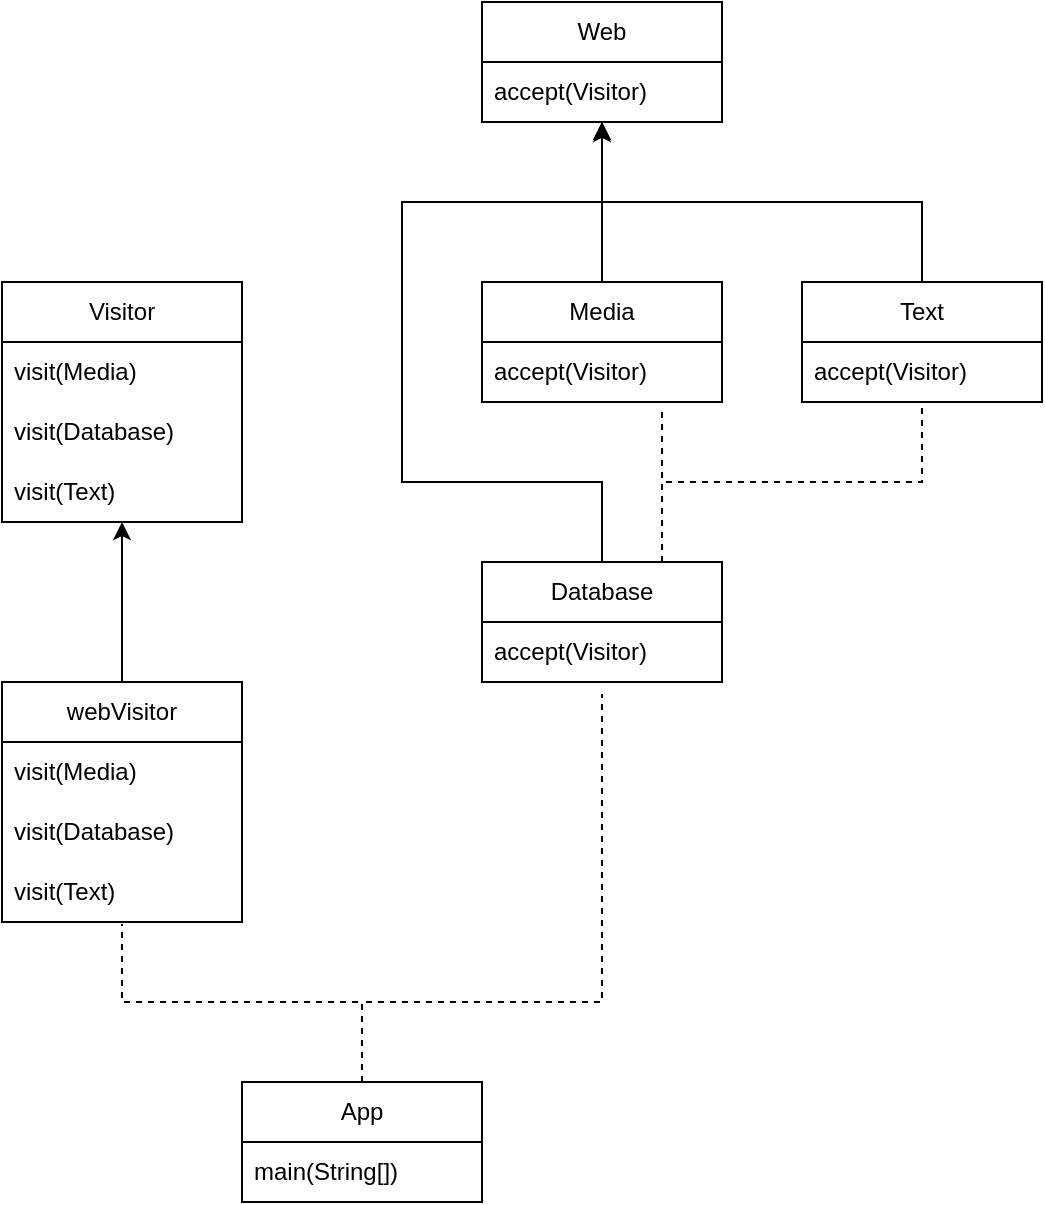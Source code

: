 <mxfile version="20.7.4" type="github">
  <diagram id="NZ2mdLdF9jTFFz49Wt4g" name="Страница 1">
    <mxGraphModel dx="1194" dy="762" grid="1" gridSize="10" guides="1" tooltips="1" connect="1" arrows="1" fold="1" page="1" pageScale="1" pageWidth="827" pageHeight="1169" math="0" shadow="0">
      <root>
        <mxCell id="0" />
        <mxCell id="1" parent="0" />
        <mxCell id="B39ucA9RNTFe-PBDlal3-1" value="Web" style="swimlane;fontStyle=0;childLayout=stackLayout;horizontal=1;startSize=30;horizontalStack=0;resizeParent=1;resizeParentMax=0;resizeLast=0;collapsible=1;marginBottom=0;whiteSpace=wrap;html=1;" vertex="1" parent="1">
          <mxGeometry x="360" y="140" width="120" height="60" as="geometry" />
        </mxCell>
        <mxCell id="B39ucA9RNTFe-PBDlal3-2" value="accept(Visitor)" style="text;strokeColor=none;fillColor=none;align=left;verticalAlign=middle;spacingLeft=4;spacingRight=4;overflow=hidden;points=[[0,0.5],[1,0.5]];portConstraint=eastwest;rotatable=0;whiteSpace=wrap;html=1;" vertex="1" parent="B39ucA9RNTFe-PBDlal3-1">
          <mxGeometry y="30" width="120" height="30" as="geometry" />
        </mxCell>
        <mxCell id="B39ucA9RNTFe-PBDlal3-5" value="Visitor" style="swimlane;fontStyle=0;childLayout=stackLayout;horizontal=1;startSize=30;horizontalStack=0;resizeParent=1;resizeParentMax=0;resizeLast=0;collapsible=1;marginBottom=0;whiteSpace=wrap;html=1;" vertex="1" parent="1">
          <mxGeometry x="120" y="280" width="120" height="120" as="geometry" />
        </mxCell>
        <mxCell id="B39ucA9RNTFe-PBDlal3-6" value="visit(Media)" style="text;strokeColor=none;fillColor=none;align=left;verticalAlign=middle;spacingLeft=4;spacingRight=4;overflow=hidden;points=[[0,0.5],[1,0.5]];portConstraint=eastwest;rotatable=0;whiteSpace=wrap;html=1;" vertex="1" parent="B39ucA9RNTFe-PBDlal3-5">
          <mxGeometry y="30" width="120" height="30" as="geometry" />
        </mxCell>
        <mxCell id="B39ucA9RNTFe-PBDlal3-7" value="visit(Database)" style="text;strokeColor=none;fillColor=none;align=left;verticalAlign=middle;spacingLeft=4;spacingRight=4;overflow=hidden;points=[[0,0.5],[1,0.5]];portConstraint=eastwest;rotatable=0;whiteSpace=wrap;html=1;" vertex="1" parent="B39ucA9RNTFe-PBDlal3-5">
          <mxGeometry y="60" width="120" height="30" as="geometry" />
        </mxCell>
        <mxCell id="B39ucA9RNTFe-PBDlal3-8" value="visit(Text)" style="text;strokeColor=none;fillColor=none;align=left;verticalAlign=middle;spacingLeft=4;spacingRight=4;overflow=hidden;points=[[0,0.5],[1,0.5]];portConstraint=eastwest;rotatable=0;whiteSpace=wrap;html=1;" vertex="1" parent="B39ucA9RNTFe-PBDlal3-5">
          <mxGeometry y="90" width="120" height="30" as="geometry" />
        </mxCell>
        <mxCell id="B39ucA9RNTFe-PBDlal3-27" style="edgeStyle=orthogonalEdgeStyle;rounded=0;orthogonalLoop=1;jettySize=auto;html=1;exitX=0.5;exitY=0;exitDx=0;exitDy=0;entryX=0.5;entryY=1;entryDx=0;entryDy=0;entryPerimeter=0;" edge="1" parent="1" source="B39ucA9RNTFe-PBDlal3-9" target="B39ucA9RNTFe-PBDlal3-8">
          <mxGeometry relative="1" as="geometry" />
        </mxCell>
        <mxCell id="B39ucA9RNTFe-PBDlal3-9" value="webVisitor" style="swimlane;fontStyle=0;childLayout=stackLayout;horizontal=1;startSize=30;horizontalStack=0;resizeParent=1;resizeParentMax=0;resizeLast=0;collapsible=1;marginBottom=0;whiteSpace=wrap;html=1;" vertex="1" parent="1">
          <mxGeometry x="120" y="480" width="120" height="120" as="geometry" />
        </mxCell>
        <mxCell id="B39ucA9RNTFe-PBDlal3-10" value="visit(Media)" style="text;strokeColor=none;fillColor=none;align=left;verticalAlign=middle;spacingLeft=4;spacingRight=4;overflow=hidden;points=[[0,0.5],[1,0.5]];portConstraint=eastwest;rotatable=0;whiteSpace=wrap;html=1;" vertex="1" parent="B39ucA9RNTFe-PBDlal3-9">
          <mxGeometry y="30" width="120" height="30" as="geometry" />
        </mxCell>
        <mxCell id="B39ucA9RNTFe-PBDlal3-11" value="visit(Database)" style="text;strokeColor=none;fillColor=none;align=left;verticalAlign=middle;spacingLeft=4;spacingRight=4;overflow=hidden;points=[[0,0.5],[1,0.5]];portConstraint=eastwest;rotatable=0;whiteSpace=wrap;html=1;" vertex="1" parent="B39ucA9RNTFe-PBDlal3-9">
          <mxGeometry y="60" width="120" height="30" as="geometry" />
        </mxCell>
        <mxCell id="B39ucA9RNTFe-PBDlal3-12" value="visit(Text)" style="text;strokeColor=none;fillColor=none;align=left;verticalAlign=middle;spacingLeft=4;spacingRight=4;overflow=hidden;points=[[0,0.5],[1,0.5]];portConstraint=eastwest;rotatable=0;whiteSpace=wrap;html=1;" vertex="1" parent="B39ucA9RNTFe-PBDlal3-9">
          <mxGeometry y="90" width="120" height="30" as="geometry" />
        </mxCell>
        <mxCell id="B39ucA9RNTFe-PBDlal3-22" style="edgeStyle=orthogonalEdgeStyle;rounded=0;orthogonalLoop=1;jettySize=auto;html=1;exitX=0.5;exitY=0;exitDx=0;exitDy=0;entryX=0.5;entryY=1;entryDx=0;entryDy=0;entryPerimeter=0;" edge="1" parent="1" source="B39ucA9RNTFe-PBDlal3-13" target="B39ucA9RNTFe-PBDlal3-2">
          <mxGeometry relative="1" as="geometry" />
        </mxCell>
        <mxCell id="B39ucA9RNTFe-PBDlal3-13" value="Media" style="swimlane;fontStyle=0;childLayout=stackLayout;horizontal=1;startSize=30;horizontalStack=0;resizeParent=1;resizeParentMax=0;resizeLast=0;collapsible=1;marginBottom=0;whiteSpace=wrap;html=1;" vertex="1" parent="1">
          <mxGeometry x="360" y="280" width="120" height="60" as="geometry" />
        </mxCell>
        <mxCell id="B39ucA9RNTFe-PBDlal3-14" value="accept(Visitor)" style="text;strokeColor=none;fillColor=none;align=left;verticalAlign=middle;spacingLeft=4;spacingRight=4;overflow=hidden;points=[[0,0.5],[1,0.5]];portConstraint=eastwest;rotatable=0;whiteSpace=wrap;html=1;" vertex="1" parent="B39ucA9RNTFe-PBDlal3-13">
          <mxGeometry y="30" width="120" height="30" as="geometry" />
        </mxCell>
        <mxCell id="B39ucA9RNTFe-PBDlal3-26" style="edgeStyle=orthogonalEdgeStyle;rounded=0;orthogonalLoop=1;jettySize=auto;html=1;exitX=0.5;exitY=0;exitDx=0;exitDy=0;entryX=0.5;entryY=1.033;entryDx=0;entryDy=0;entryPerimeter=0;" edge="1" parent="1" source="B39ucA9RNTFe-PBDlal3-15" target="B39ucA9RNTFe-PBDlal3-2">
          <mxGeometry relative="1" as="geometry" />
        </mxCell>
        <mxCell id="B39ucA9RNTFe-PBDlal3-15" value="Text" style="swimlane;fontStyle=0;childLayout=stackLayout;horizontal=1;startSize=30;horizontalStack=0;resizeParent=1;resizeParentMax=0;resizeLast=0;collapsible=1;marginBottom=0;whiteSpace=wrap;html=1;" vertex="1" parent="1">
          <mxGeometry x="520" y="280" width="120" height="60" as="geometry" />
        </mxCell>
        <mxCell id="B39ucA9RNTFe-PBDlal3-16" value="accept(Visitor)" style="text;strokeColor=none;fillColor=none;align=left;verticalAlign=middle;spacingLeft=4;spacingRight=4;overflow=hidden;points=[[0,0.5],[1,0.5]];portConstraint=eastwest;rotatable=0;whiteSpace=wrap;html=1;" vertex="1" parent="B39ucA9RNTFe-PBDlal3-15">
          <mxGeometry y="30" width="120" height="30" as="geometry" />
        </mxCell>
        <mxCell id="B39ucA9RNTFe-PBDlal3-21" style="edgeStyle=orthogonalEdgeStyle;rounded=0;orthogonalLoop=1;jettySize=auto;html=1;exitX=0.5;exitY=0;exitDx=0;exitDy=0;entryX=0.5;entryY=1;entryDx=0;entryDy=0;entryPerimeter=0;" edge="1" parent="1" source="B39ucA9RNTFe-PBDlal3-17" target="B39ucA9RNTFe-PBDlal3-2">
          <mxGeometry relative="1" as="geometry">
            <Array as="points">
              <mxPoint x="420" y="380" />
              <mxPoint x="320" y="380" />
              <mxPoint x="320" y="240" />
              <mxPoint x="420" y="240" />
            </Array>
          </mxGeometry>
        </mxCell>
        <mxCell id="B39ucA9RNTFe-PBDlal3-17" value="Database" style="swimlane;fontStyle=0;childLayout=stackLayout;horizontal=1;startSize=30;horizontalStack=0;resizeParent=1;resizeParentMax=0;resizeLast=0;collapsible=1;marginBottom=0;whiteSpace=wrap;html=1;" vertex="1" parent="1">
          <mxGeometry x="360" y="420" width="120" height="60" as="geometry" />
        </mxCell>
        <mxCell id="B39ucA9RNTFe-PBDlal3-18" value="accept(Visitor)" style="text;strokeColor=none;fillColor=none;align=left;verticalAlign=middle;spacingLeft=4;spacingRight=4;overflow=hidden;points=[[0,0.5],[1,0.5]];portConstraint=eastwest;rotatable=0;whiteSpace=wrap;html=1;" vertex="1" parent="B39ucA9RNTFe-PBDlal3-17">
          <mxGeometry y="30" width="120" height="30" as="geometry" />
        </mxCell>
        <mxCell id="B39ucA9RNTFe-PBDlal3-19" value="App" style="swimlane;fontStyle=0;childLayout=stackLayout;horizontal=1;startSize=30;horizontalStack=0;resizeParent=1;resizeParentMax=0;resizeLast=0;collapsible=1;marginBottom=0;whiteSpace=wrap;html=1;" vertex="1" parent="1">
          <mxGeometry x="240" y="680" width="120" height="60" as="geometry" />
        </mxCell>
        <mxCell id="B39ucA9RNTFe-PBDlal3-20" value="main(String[])" style="text;strokeColor=none;fillColor=none;align=left;verticalAlign=middle;spacingLeft=4;spacingRight=4;overflow=hidden;points=[[0,0.5],[1,0.5]];portConstraint=eastwest;rotatable=0;whiteSpace=wrap;html=1;" vertex="1" parent="B39ucA9RNTFe-PBDlal3-19">
          <mxGeometry y="30" width="120" height="30" as="geometry" />
        </mxCell>
        <mxCell id="B39ucA9RNTFe-PBDlal3-28" value="" style="endArrow=none;dashed=1;html=1;rounded=0;exitX=0.75;exitY=0;exitDx=0;exitDy=0;entryX=0.75;entryY=1.067;entryDx=0;entryDy=0;entryPerimeter=0;" edge="1" parent="1" source="B39ucA9RNTFe-PBDlal3-17" target="B39ucA9RNTFe-PBDlal3-14">
          <mxGeometry width="50" height="50" relative="1" as="geometry">
            <mxPoint x="390" y="420" as="sourcePoint" />
            <mxPoint x="440" y="370" as="targetPoint" />
          </mxGeometry>
        </mxCell>
        <mxCell id="B39ucA9RNTFe-PBDlal3-29" value="" style="endArrow=none;dashed=1;html=1;rounded=0;exitX=0.75;exitY=0;exitDx=0;exitDy=0;entryX=0.5;entryY=1.067;entryDx=0;entryDy=0;entryPerimeter=0;" edge="1" parent="1" source="B39ucA9RNTFe-PBDlal3-17" target="B39ucA9RNTFe-PBDlal3-16">
          <mxGeometry width="50" height="50" relative="1" as="geometry">
            <mxPoint x="460" y="430" as="sourcePoint" />
            <mxPoint x="460" y="352.01" as="targetPoint" />
            <Array as="points">
              <mxPoint x="450" y="380" />
              <mxPoint x="580" y="380" />
            </Array>
          </mxGeometry>
        </mxCell>
        <mxCell id="B39ucA9RNTFe-PBDlal3-30" value="" style="endArrow=none;dashed=1;html=1;rounded=0;exitX=0.5;exitY=0;exitDx=0;exitDy=0;entryX=0.5;entryY=1.2;entryDx=0;entryDy=0;entryPerimeter=0;" edge="1" parent="1" source="B39ucA9RNTFe-PBDlal3-19" target="B39ucA9RNTFe-PBDlal3-18">
          <mxGeometry width="50" height="50" relative="1" as="geometry">
            <mxPoint x="460" y="430" as="sourcePoint" />
            <mxPoint x="590" y="352.01" as="targetPoint" />
            <Array as="points">
              <mxPoint x="300" y="640" />
              <mxPoint x="420" y="640" />
            </Array>
          </mxGeometry>
        </mxCell>
        <mxCell id="B39ucA9RNTFe-PBDlal3-31" value="" style="endArrow=none;dashed=1;html=1;rounded=0;exitX=0.5;exitY=0;exitDx=0;exitDy=0;entryX=0.5;entryY=1.033;entryDx=0;entryDy=0;entryPerimeter=0;" edge="1" parent="1" source="B39ucA9RNTFe-PBDlal3-19" target="B39ucA9RNTFe-PBDlal3-12">
          <mxGeometry width="50" height="50" relative="1" as="geometry">
            <mxPoint x="310" y="690" as="sourcePoint" />
            <mxPoint x="430" y="496" as="targetPoint" />
            <Array as="points">
              <mxPoint x="300" y="640" />
              <mxPoint x="180" y="640" />
            </Array>
          </mxGeometry>
        </mxCell>
      </root>
    </mxGraphModel>
  </diagram>
</mxfile>
